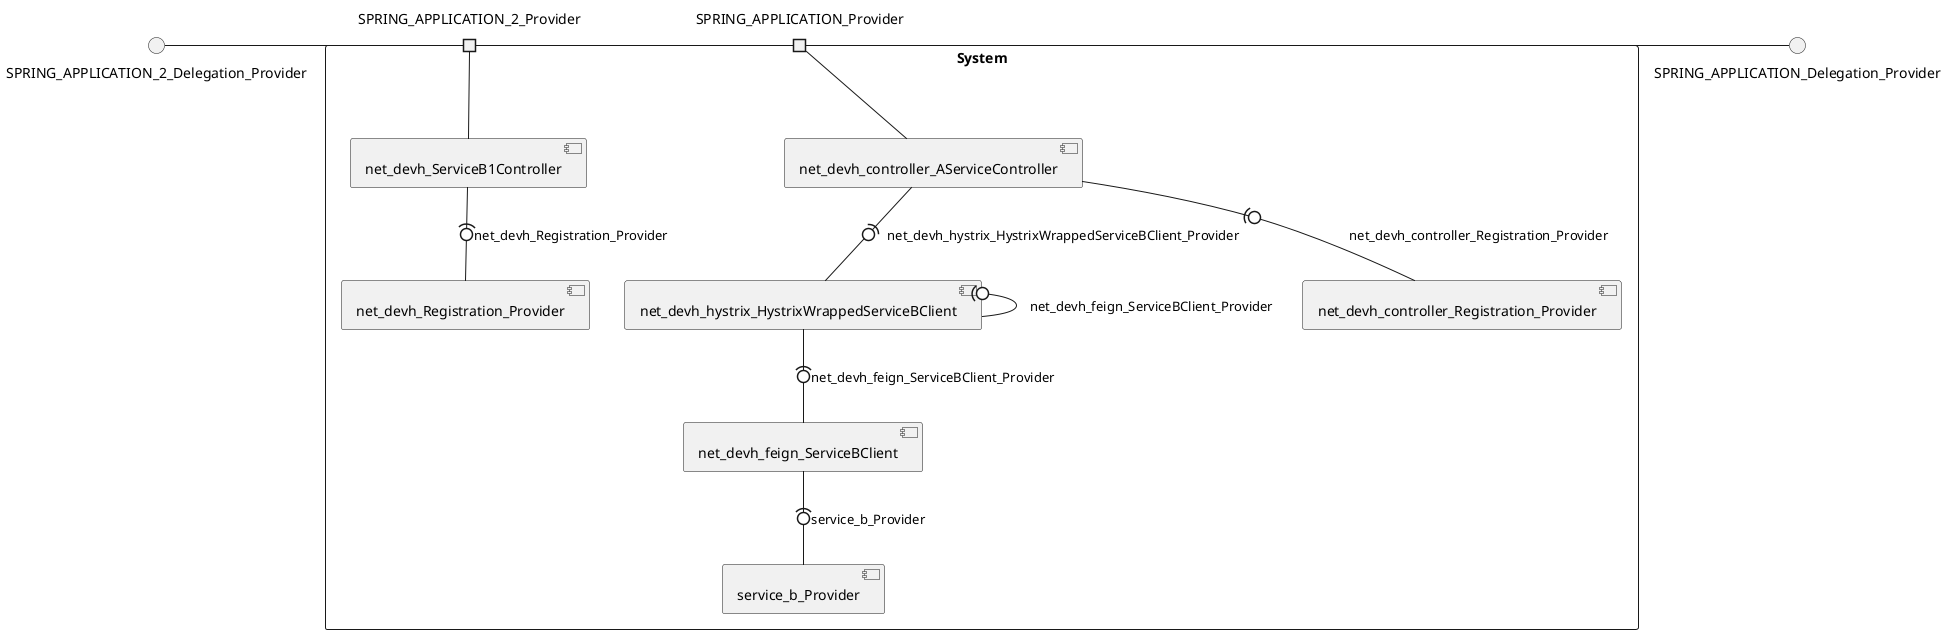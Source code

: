 @startuml
skinparam fixCircleLabelOverlapping true
skinparam componentStyle uml2
() SPRING_APPLICATION_2_Delegation_Provider
() SPRING_APPLICATION_Delegation_Provider
rectangle System {
[net_devh_Registration_Provider] [[yidongnan-spring-cloud-netflix-example.repository#_j2JCaJmLEe-Gevv3m2OA1A]]
[net_devh_ServiceB1Controller] [[yidongnan-spring-cloud-netflix-example.repository#_j2JCaJmLEe-Gevv3m2OA1A]]
[net_devh_controller_AServiceController] [[yidongnan-spring-cloud-netflix-example.repository#_j2JCaJmLEe-Gevv3m2OA1A]]
[net_devh_controller_Registration_Provider] [[yidongnan-spring-cloud-netflix-example.repository#_j2JCaJmLEe-Gevv3m2OA1A]]
[net_devh_feign_ServiceBClient] [[yidongnan-spring-cloud-netflix-example.repository#_j2JCaJmLEe-Gevv3m2OA1A]]
[net_devh_hystrix_HystrixWrappedServiceBClient] [[yidongnan-spring-cloud-netflix-example.repository#_j2JCaJmLEe-Gevv3m2OA1A]]
[service_b_Provider] [[yidongnan-spring-cloud-netflix-example.repository#_j2JCaJmLEe-Gevv3m2OA1A]]
port SPRING_APPLICATION_2_Provider
SPRING_APPLICATION_2_Delegation_Provider - SPRING_APPLICATION_2_Provider
SPRING_APPLICATION_2_Provider - [net_devh_ServiceB1Controller]
port SPRING_APPLICATION_Provider
SPRING_APPLICATION_Delegation_Provider - SPRING_APPLICATION_Provider
SPRING_APPLICATION_Provider - [net_devh_controller_AServiceController]
[net_devh_ServiceB1Controller] -(0- [net_devh_Registration_Provider] : net_devh_Registration_Provider
[net_devh_controller_AServiceController] -(0- [net_devh_controller_Registration_Provider] : net_devh_controller_Registration_Provider
[net_devh_hystrix_HystrixWrappedServiceBClient] -(0- [net_devh_feign_ServiceBClient] : net_devh_feign_ServiceBClient_Provider
[net_devh_hystrix_HystrixWrappedServiceBClient] -(0- [net_devh_hystrix_HystrixWrappedServiceBClient] : net_devh_feign_ServiceBClient_Provider
[net_devh_controller_AServiceController] -(0- [net_devh_hystrix_HystrixWrappedServiceBClient] : net_devh_hystrix_HystrixWrappedServiceBClient_Provider
[net_devh_feign_ServiceBClient] -(0- [service_b_Provider] : service_b_Provider
}

@enduml
